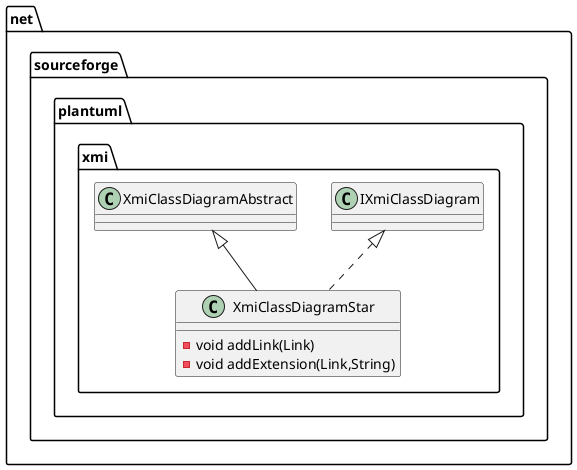 @startuml
class net.sourceforge.plantuml.xmi.XmiClassDiagramStar {
- void addLink(Link)
- void addExtension(Link,String)
}


net.sourceforge.plantuml.xmi.IXmiClassDiagram <|.. net.sourceforge.plantuml.xmi.XmiClassDiagramStar
net.sourceforge.plantuml.xmi.XmiClassDiagramAbstract <|-- net.sourceforge.plantuml.xmi.XmiClassDiagramStar
@enduml